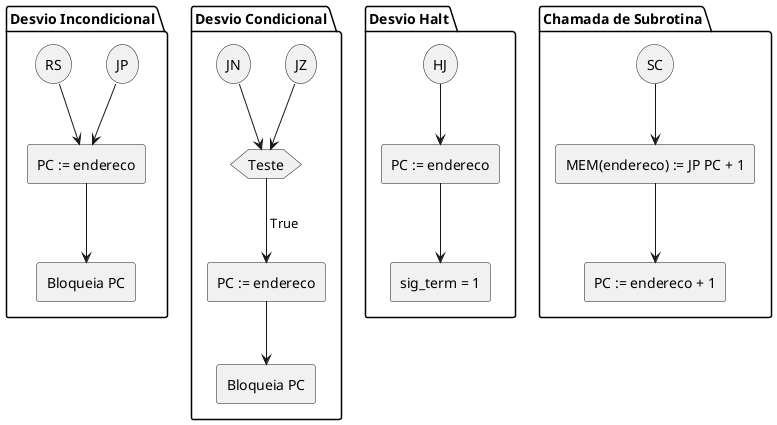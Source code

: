 @startuml pseudo_devio
package "Desvio Incondicional" as p_di {
  storage JP
  storage RS

  rectangle "PC := endereco" as r001

  rectangle "Bloqueia PC" as r002

  RS --> r001
  JP --> r001
  r001 --> r002 
}

package "Desvio Condicional" as p_dc {
  storage JZ
  storage JN

  hexagon Teste as r010

  rectangle "PC := endereco" as r011

  rectangle "Bloqueia PC" as r012

  JN --> r010
  JZ --> r010
  r010 --> r011 : " True"
  r011 --> r012 
}

package "Desvio Halt" as p_hj {
  storage HJ

  rectangle "PC := endereco" as r021

  rectangle "sig_term = 1" as r022

  HJ --> r021
  r021 --> r022
}

package "Chamada de Subrotina" as p_sc {
  storage SC

  rectangle "MEM(endereco) := JP PC + 1" as r031

  rectangle "PC := endereco + 1" as r032

  SC --> r031
  r031 --> r032
}
@enduml